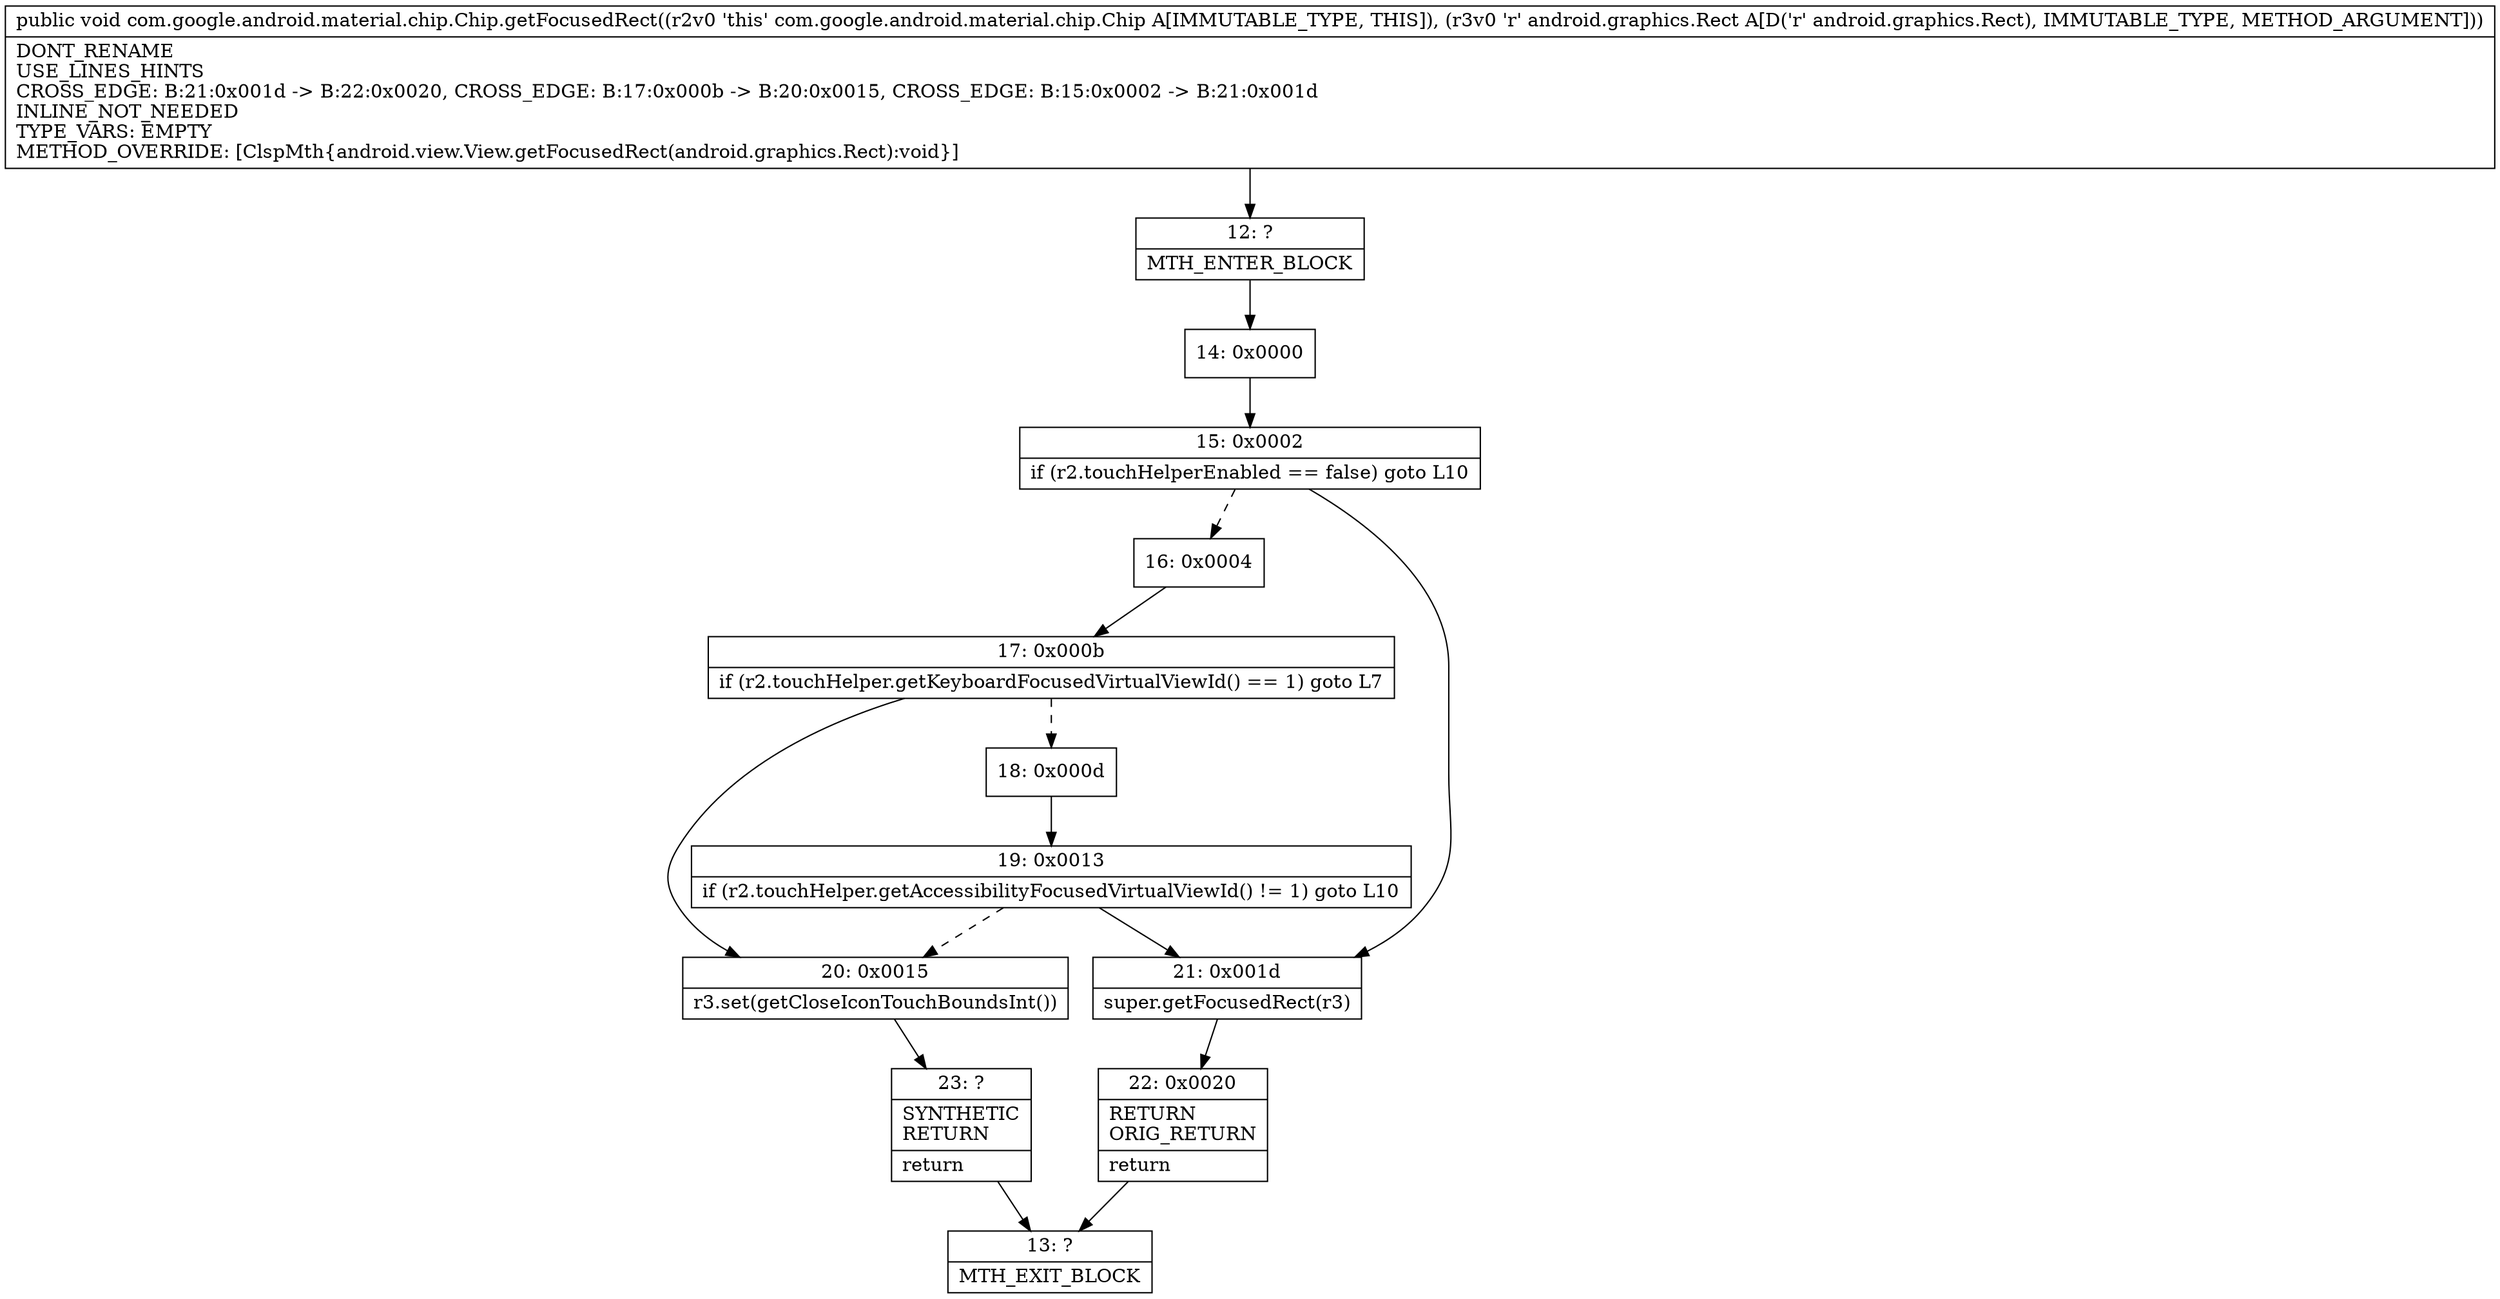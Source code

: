 digraph "CFG forcom.google.android.material.chip.Chip.getFocusedRect(Landroid\/graphics\/Rect;)V" {
Node_12 [shape=record,label="{12\:\ ?|MTH_ENTER_BLOCK\l}"];
Node_14 [shape=record,label="{14\:\ 0x0000}"];
Node_15 [shape=record,label="{15\:\ 0x0002|if (r2.touchHelperEnabled == false) goto L10\l}"];
Node_16 [shape=record,label="{16\:\ 0x0004}"];
Node_17 [shape=record,label="{17\:\ 0x000b|if (r2.touchHelper.getKeyboardFocusedVirtualViewId() == 1) goto L7\l}"];
Node_18 [shape=record,label="{18\:\ 0x000d}"];
Node_19 [shape=record,label="{19\:\ 0x0013|if (r2.touchHelper.getAccessibilityFocusedVirtualViewId() != 1) goto L10\l}"];
Node_20 [shape=record,label="{20\:\ 0x0015|r3.set(getCloseIconTouchBoundsInt())\l}"];
Node_23 [shape=record,label="{23\:\ ?|SYNTHETIC\lRETURN\l|return\l}"];
Node_13 [shape=record,label="{13\:\ ?|MTH_EXIT_BLOCK\l}"];
Node_21 [shape=record,label="{21\:\ 0x001d|super.getFocusedRect(r3)\l}"];
Node_22 [shape=record,label="{22\:\ 0x0020|RETURN\lORIG_RETURN\l|return\l}"];
MethodNode[shape=record,label="{public void com.google.android.material.chip.Chip.getFocusedRect((r2v0 'this' com.google.android.material.chip.Chip A[IMMUTABLE_TYPE, THIS]), (r3v0 'r' android.graphics.Rect A[D('r' android.graphics.Rect), IMMUTABLE_TYPE, METHOD_ARGUMENT]))  | DONT_RENAME\lUSE_LINES_HINTS\lCROSS_EDGE: B:21:0x001d \-\> B:22:0x0020, CROSS_EDGE: B:17:0x000b \-\> B:20:0x0015, CROSS_EDGE: B:15:0x0002 \-\> B:21:0x001d\lINLINE_NOT_NEEDED\lTYPE_VARS: EMPTY\lMETHOD_OVERRIDE: [ClspMth\{android.view.View.getFocusedRect(android.graphics.Rect):void\}]\l}"];
MethodNode -> Node_12;Node_12 -> Node_14;
Node_14 -> Node_15;
Node_15 -> Node_16[style=dashed];
Node_15 -> Node_21;
Node_16 -> Node_17;
Node_17 -> Node_18[style=dashed];
Node_17 -> Node_20;
Node_18 -> Node_19;
Node_19 -> Node_20[style=dashed];
Node_19 -> Node_21;
Node_20 -> Node_23;
Node_23 -> Node_13;
Node_21 -> Node_22;
Node_22 -> Node_13;
}

